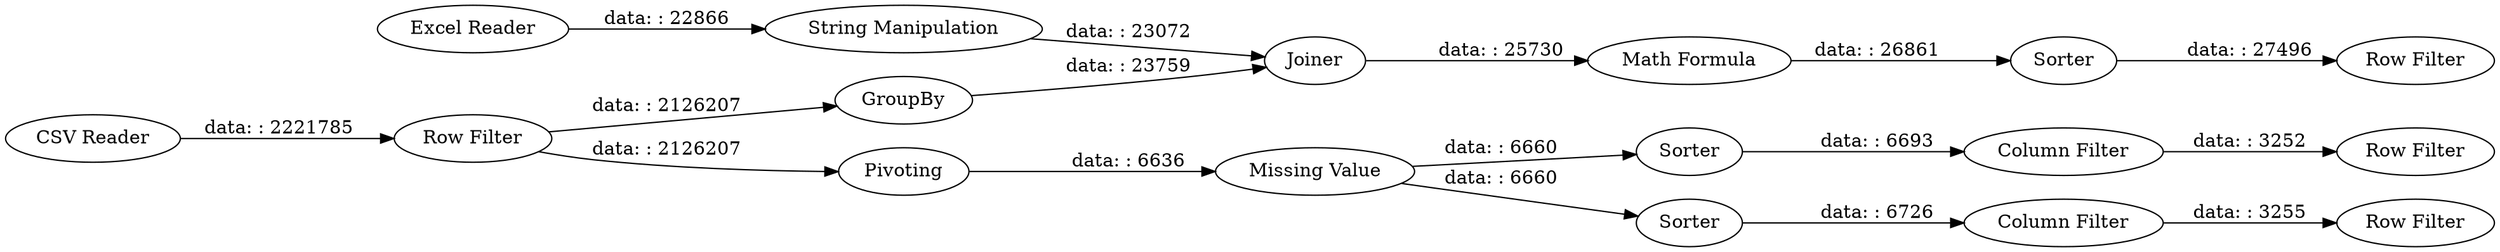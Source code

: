 digraph {
	"7574501831352125085_12" [label="Column Filter"]
	"7574501831352125085_19" [label="Math Formula"]
	"7574501831352125085_6" [label="Row Filter"]
	"7574501831352125085_18" [label=Joiner]
	"7574501831352125085_17" [label=GroupBy]
	"7574501831352125085_14" [label=Sorter]
	"7574501831352125085_4" [label="Excel Reader"]
	"7574501831352125085_5" [label="CSV Reader"]
	"7574501831352125085_11" [label=Sorter]
	"7574501831352125085_13" [label="Row Filter"]
	"7574501831352125085_20" [label=Sorter]
	"7574501831352125085_21" [label="Row Filter"]
	"7574501831352125085_10" [label="Missing Value"]
	"7574501831352125085_8" [label=Pivoting]
	"7574501831352125085_16" [label="Row Filter"]
	"7574501831352125085_7" [label="String Manipulation"]
	"7574501831352125085_15" [label="Column Filter"]
	"7574501831352125085_18" -> "7574501831352125085_19" [label="data: : 25730"]
	"7574501831352125085_6" -> "7574501831352125085_8" [label="data: : 2126207"]
	"7574501831352125085_7" -> "7574501831352125085_18" [label="data: : 23072"]
	"7574501831352125085_8" -> "7574501831352125085_10" [label="data: : 6636"]
	"7574501831352125085_6" -> "7574501831352125085_17" [label="data: : 2126207"]
	"7574501831352125085_5" -> "7574501831352125085_6" [label="data: : 2221785"]
	"7574501831352125085_11" -> "7574501831352125085_12" [label="data: : 6726"]
	"7574501831352125085_19" -> "7574501831352125085_20" [label="data: : 26861"]
	"7574501831352125085_10" -> "7574501831352125085_11" [label="data: : 6660"]
	"7574501831352125085_4" -> "7574501831352125085_7" [label="data: : 22866"]
	"7574501831352125085_10" -> "7574501831352125085_14" [label="data: : 6660"]
	"7574501831352125085_17" -> "7574501831352125085_18" [label="data: : 23759"]
	"7574501831352125085_20" -> "7574501831352125085_21" [label="data: : 27496"]
	"7574501831352125085_12" -> "7574501831352125085_13" [label="data: : 3255"]
	"7574501831352125085_14" -> "7574501831352125085_15" [label="data: : 6693"]
	"7574501831352125085_15" -> "7574501831352125085_16" [label="data: : 3252"]
	rankdir=LR
}
